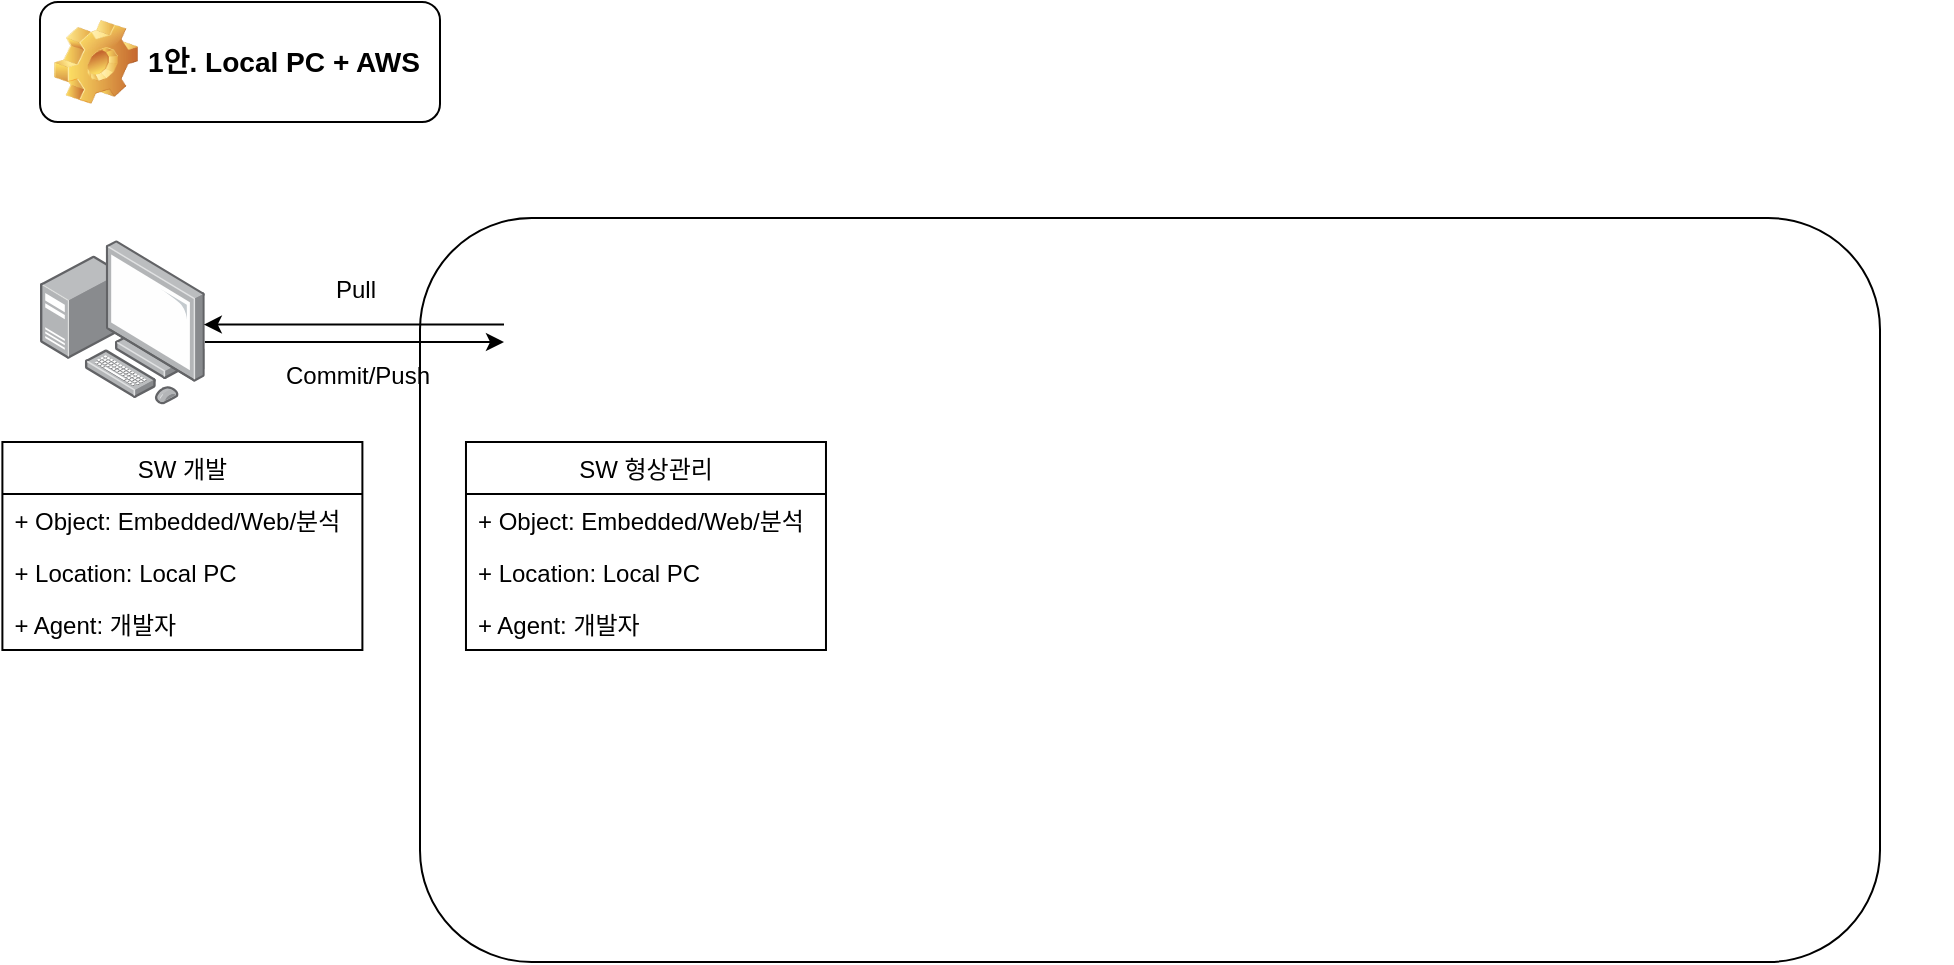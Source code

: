 <mxfile version="20.8.13" type="github">
  <diagram name="페이지-1" id="matOO2qGJSzA4SlEIfrk">
    <mxGraphModel dx="1293" dy="836" grid="1" gridSize="10" guides="1" tooltips="1" connect="1" arrows="1" fold="1" page="1" pageScale="1" pageWidth="3300" pageHeight="2339" math="0" shadow="0">
      <root>
        <mxCell id="0" />
        <mxCell id="1" parent="0" />
        <mxCell id="3y51K6q5bTDvhBKf7iZf-42" value="" style="rounded=1;whiteSpace=wrap;html=1;fillColor=none;" vertex="1" parent="1">
          <mxGeometry x="310" y="178" width="730" height="372" as="geometry" />
        </mxCell>
        <mxCell id="3y51K6q5bTDvhBKf7iZf-8" value="&lt;h3&gt;1안. Local PC + AWS&lt;/h3&gt;" style="label;whiteSpace=wrap;html=1;image=img/clipart/Gear_128x128.png;align=left;" vertex="1" parent="1">
          <mxGeometry x="120" y="70" width="200" height="60" as="geometry" />
        </mxCell>
        <mxCell id="3y51K6q5bTDvhBKf7iZf-24" value="" style="edgeStyle=orthogonalEdgeStyle;rounded=0;orthogonalLoop=1;jettySize=auto;html=1;" edge="1" parent="1" source="3y51K6q5bTDvhBKf7iZf-10" target="3y51K6q5bTDvhBKf7iZf-22">
          <mxGeometry relative="1" as="geometry">
            <mxPoint x="360" y="230" as="targetPoint" />
            <Array as="points">
              <mxPoint x="290" y="240" />
              <mxPoint x="290" y="240" />
            </Array>
          </mxGeometry>
        </mxCell>
        <mxCell id="3y51K6q5bTDvhBKf7iZf-10" value="" style="points=[];aspect=fixed;html=1;align=center;shadow=0;dashed=0;image;image=img/lib/allied_telesis/computer_and_terminals/Personal_Computer_with_Server.svg;" vertex="1" parent="1">
          <mxGeometry x="120" y="189" width="82.4" height="82.4" as="geometry" />
        </mxCell>
        <mxCell id="3y51K6q5bTDvhBKf7iZf-18" value="SW 개발" style="swimlane;fontStyle=0;childLayout=stackLayout;horizontal=1;startSize=26;fillColor=none;horizontalStack=0;resizeParent=1;resizeParentMax=0;resizeLast=0;collapsible=1;marginBottom=0;" vertex="1" parent="1">
          <mxGeometry x="101.2" y="290" width="180" height="104" as="geometry">
            <mxRectangle x="101.2" y="290" width="90" height="30" as="alternateBounds" />
          </mxGeometry>
        </mxCell>
        <mxCell id="3y51K6q5bTDvhBKf7iZf-19" value="+ Object: Embedded/Web/분석" style="text;strokeColor=none;fillColor=none;align=left;verticalAlign=top;spacingLeft=4;spacingRight=4;overflow=hidden;rotatable=0;points=[[0,0.5],[1,0.5]];portConstraint=eastwest;" vertex="1" parent="3y51K6q5bTDvhBKf7iZf-18">
          <mxGeometry y="26" width="180" height="26" as="geometry" />
        </mxCell>
        <mxCell id="3y51K6q5bTDvhBKf7iZf-20" value="+ Location: Local PC" style="text;strokeColor=none;fillColor=none;align=left;verticalAlign=top;spacingLeft=4;spacingRight=4;overflow=hidden;rotatable=0;points=[[0,0.5],[1,0.5]];portConstraint=eastwest;" vertex="1" parent="3y51K6q5bTDvhBKf7iZf-18">
          <mxGeometry y="52" width="180" height="26" as="geometry" />
        </mxCell>
        <mxCell id="3y51K6q5bTDvhBKf7iZf-21" value="+ Agent: 개발자" style="text;strokeColor=none;fillColor=none;align=left;verticalAlign=top;spacingLeft=4;spacingRight=4;overflow=hidden;rotatable=0;points=[[0,0.5],[1,0.5]];portConstraint=eastwest;" vertex="1" parent="3y51K6q5bTDvhBKf7iZf-18">
          <mxGeometry y="78" width="180" height="26" as="geometry" />
        </mxCell>
        <mxCell id="3y51K6q5bTDvhBKf7iZf-29" value="" style="edgeStyle=orthogonalEdgeStyle;rounded=0;orthogonalLoop=1;jettySize=auto;html=1;entryX=0.994;entryY=0.513;entryDx=0;entryDy=0;entryPerimeter=0;" edge="1" parent="1" source="3y51K6q5bTDvhBKf7iZf-22" target="3y51K6q5bTDvhBKf7iZf-10">
          <mxGeometry relative="1" as="geometry">
            <mxPoint x="239.01" y="231.2" as="targetPoint" />
          </mxGeometry>
        </mxCell>
        <mxCell id="3y51K6q5bTDvhBKf7iZf-22" value="" style="shape=image;verticalLabelPosition=bottom;labelBackgroundColor=default;verticalAlign=top;aspect=fixed;imageAspect=0;image=https://lthub.ubc.ca/files/2021/06/GitHub-Logo.png;" vertex="1" parent="1">
          <mxGeometry x="352" y="191.2" width="141.98" height="80" as="geometry" />
        </mxCell>
        <mxCell id="3y51K6q5bTDvhBKf7iZf-25" value="Commit/Push" style="text;strokeColor=none;fillColor=none;spacingLeft=4;spacingRight=4;overflow=hidden;rotatable=0;points=[[0,0.5],[1,0.5]];portConstraint=eastwest;fontSize=12;align=center;" vertex="1" parent="1">
          <mxGeometry x="224" y="243" width="110" height="30" as="geometry" />
        </mxCell>
        <mxCell id="3y51K6q5bTDvhBKf7iZf-30" value="Pull" style="text;strokeColor=none;fillColor=none;spacingLeft=4;spacingRight=4;overflow=hidden;rotatable=0;points=[[0,0.5],[1,0.5]];portConstraint=eastwest;fontSize=12;align=center;" vertex="1" parent="1">
          <mxGeometry x="223" y="200" width="110" height="30" as="geometry" />
        </mxCell>
        <mxCell id="3y51K6q5bTDvhBKf7iZf-34" value="SW 형상관리" style="swimlane;fontStyle=0;childLayout=stackLayout;horizontal=1;startSize=26;fillColor=none;horizontalStack=0;resizeParent=1;resizeParentMax=0;resizeLast=0;collapsible=1;marginBottom=0;" vertex="1" parent="1">
          <mxGeometry x="332.99" y="290" width="180" height="104" as="geometry">
            <mxRectangle x="330.99" y="290" width="90" height="30" as="alternateBounds" />
          </mxGeometry>
        </mxCell>
        <mxCell id="3y51K6q5bTDvhBKf7iZf-35" value="+ Object: Embedded/Web/분석" style="text;strokeColor=none;fillColor=none;align=left;verticalAlign=top;spacingLeft=4;spacingRight=4;overflow=hidden;rotatable=0;points=[[0,0.5],[1,0.5]];portConstraint=eastwest;" vertex="1" parent="3y51K6q5bTDvhBKf7iZf-34">
          <mxGeometry y="26" width="180" height="26" as="geometry" />
        </mxCell>
        <mxCell id="3y51K6q5bTDvhBKf7iZf-36" value="+ Location: Local PC" style="text;strokeColor=none;fillColor=none;align=left;verticalAlign=top;spacingLeft=4;spacingRight=4;overflow=hidden;rotatable=0;points=[[0,0.5],[1,0.5]];portConstraint=eastwest;" vertex="1" parent="3y51K6q5bTDvhBKf7iZf-34">
          <mxGeometry y="52" width="180" height="26" as="geometry" />
        </mxCell>
        <mxCell id="3y51K6q5bTDvhBKf7iZf-37" value="+ Agent: 개발자" style="text;strokeColor=none;fillColor=none;align=left;verticalAlign=top;spacingLeft=4;spacingRight=4;overflow=hidden;rotatable=0;points=[[0,0.5],[1,0.5]];portConstraint=eastwest;" vertex="1" parent="3y51K6q5bTDvhBKf7iZf-34">
          <mxGeometry y="78" width="180" height="26" as="geometry" />
        </mxCell>
        <mxCell id="3y51K6q5bTDvhBKf7iZf-39" value="" style="shape=image;verticalLabelPosition=bottom;labelBackgroundColor=default;verticalAlign=top;aspect=fixed;imageAspect=0;image=https://miro.medium.com/max/580/1*DHe24MbDHtbkOeIJzxrfdA.png;" vertex="1" parent="1">
          <mxGeometry x="390" y="70" width="203.35" height="70" as="geometry" />
        </mxCell>
        <mxCell id="3y51K6q5bTDvhBKf7iZf-43" value="" style="shape=image;verticalLabelPosition=bottom;labelBackgroundColor=default;verticalAlign=top;aspect=fixed;imageAspect=0;image=https://initialcommit.com/img/initialcommit/baby-git-release.png;" vertex="1" parent="1">
          <mxGeometry x="190" y="178" width="102.17" height="56.78" as="geometry" />
        </mxCell>
        <mxCell id="3y51K6q5bTDvhBKf7iZf-46" value="" style="shape=image;verticalLabelPosition=bottom;labelBackgroundColor=default;verticalAlign=top;aspect=fixed;imageAspect=0;image=https://miro.medium.com/max/1400/1*LOFbTP2SxXcFpM_qTsUSuw.png;" vertex="1" parent="1">
          <mxGeometry x="930" y="130" width="145.22" height="145.22" as="geometry" />
        </mxCell>
      </root>
    </mxGraphModel>
  </diagram>
</mxfile>
